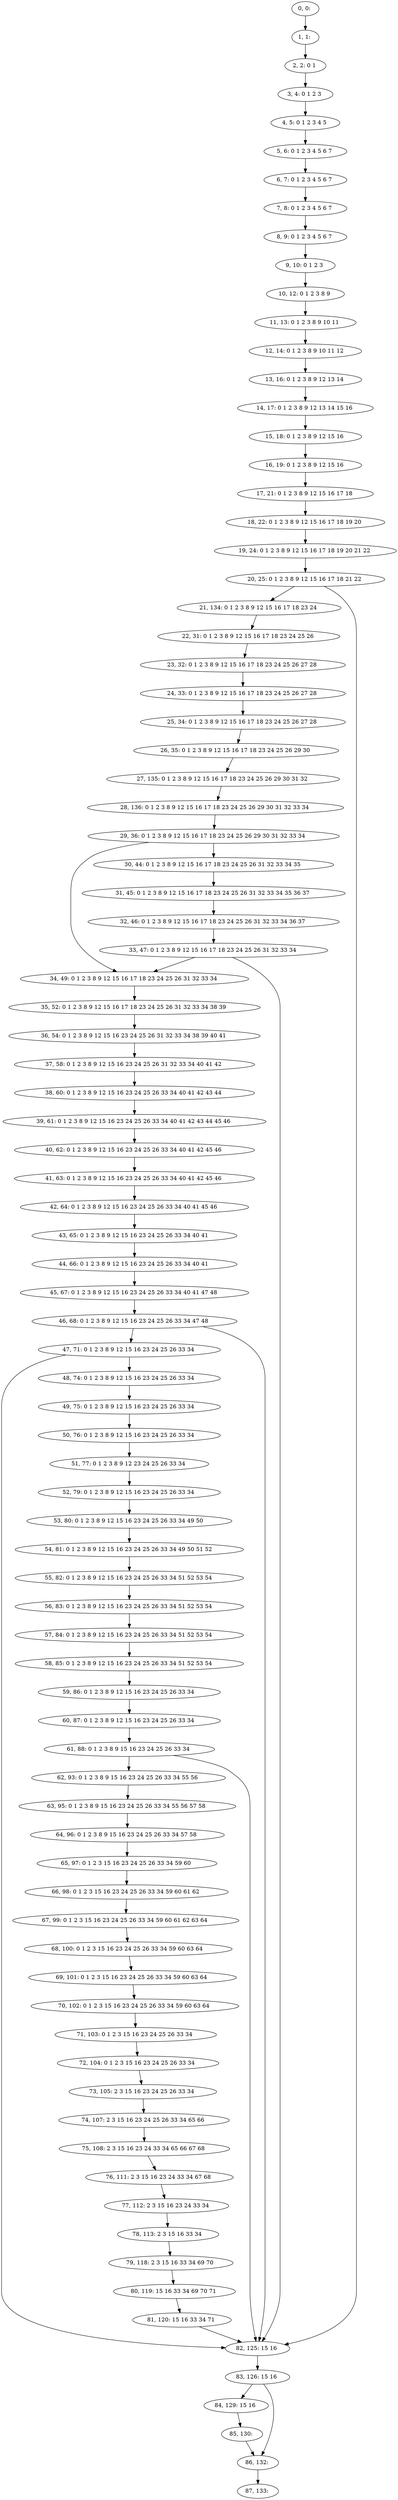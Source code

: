 digraph G {
0[label="0, 0: "];
1[label="1, 1: "];
2[label="2, 2: 0 1 "];
3[label="3, 4: 0 1 2 3 "];
4[label="4, 5: 0 1 2 3 4 5 "];
5[label="5, 6: 0 1 2 3 4 5 6 7 "];
6[label="6, 7: 0 1 2 3 4 5 6 7 "];
7[label="7, 8: 0 1 2 3 4 5 6 7 "];
8[label="8, 9: 0 1 2 3 4 5 6 7 "];
9[label="9, 10: 0 1 2 3 "];
10[label="10, 12: 0 1 2 3 8 9 "];
11[label="11, 13: 0 1 2 3 8 9 10 11 "];
12[label="12, 14: 0 1 2 3 8 9 10 11 12 "];
13[label="13, 16: 0 1 2 3 8 9 12 13 14 "];
14[label="14, 17: 0 1 2 3 8 9 12 13 14 15 16 "];
15[label="15, 18: 0 1 2 3 8 9 12 15 16 "];
16[label="16, 19: 0 1 2 3 8 9 12 15 16 "];
17[label="17, 21: 0 1 2 3 8 9 12 15 16 17 18 "];
18[label="18, 22: 0 1 2 3 8 9 12 15 16 17 18 19 20 "];
19[label="19, 24: 0 1 2 3 8 9 12 15 16 17 18 19 20 21 22 "];
20[label="20, 25: 0 1 2 3 8 9 12 15 16 17 18 21 22 "];
21[label="21, 134: 0 1 2 3 8 9 12 15 16 17 18 23 24 "];
22[label="22, 31: 0 1 2 3 8 9 12 15 16 17 18 23 24 25 26 "];
23[label="23, 32: 0 1 2 3 8 9 12 15 16 17 18 23 24 25 26 27 28 "];
24[label="24, 33: 0 1 2 3 8 9 12 15 16 17 18 23 24 25 26 27 28 "];
25[label="25, 34: 0 1 2 3 8 9 12 15 16 17 18 23 24 25 26 27 28 "];
26[label="26, 35: 0 1 2 3 8 9 12 15 16 17 18 23 24 25 26 29 30 "];
27[label="27, 135: 0 1 2 3 8 9 12 15 16 17 18 23 24 25 26 29 30 31 32 "];
28[label="28, 136: 0 1 2 3 8 9 12 15 16 17 18 23 24 25 26 29 30 31 32 33 34 "];
29[label="29, 36: 0 1 2 3 8 9 12 15 16 17 18 23 24 25 26 29 30 31 32 33 34 "];
30[label="30, 44: 0 1 2 3 8 9 12 15 16 17 18 23 24 25 26 31 32 33 34 35 "];
31[label="31, 45: 0 1 2 3 8 9 12 15 16 17 18 23 24 25 26 31 32 33 34 35 36 37 "];
32[label="32, 46: 0 1 2 3 8 9 12 15 16 17 18 23 24 25 26 31 32 33 34 36 37 "];
33[label="33, 47: 0 1 2 3 8 9 12 15 16 17 18 23 24 25 26 31 32 33 34 "];
34[label="34, 49: 0 1 2 3 8 9 12 15 16 17 18 23 24 25 26 31 32 33 34 "];
35[label="35, 52: 0 1 2 3 8 9 12 15 16 17 18 23 24 25 26 31 32 33 34 38 39 "];
36[label="36, 54: 0 1 2 3 8 9 12 15 16 23 24 25 26 31 32 33 34 38 39 40 41 "];
37[label="37, 58: 0 1 2 3 8 9 12 15 16 23 24 25 26 31 32 33 34 40 41 42 "];
38[label="38, 60: 0 1 2 3 8 9 12 15 16 23 24 25 26 33 34 40 41 42 43 44 "];
39[label="39, 61: 0 1 2 3 8 9 12 15 16 23 24 25 26 33 34 40 41 42 43 44 45 46 "];
40[label="40, 62: 0 1 2 3 8 9 12 15 16 23 24 25 26 33 34 40 41 42 45 46 "];
41[label="41, 63: 0 1 2 3 8 9 12 15 16 23 24 25 26 33 34 40 41 42 45 46 "];
42[label="42, 64: 0 1 2 3 8 9 12 15 16 23 24 25 26 33 34 40 41 45 46 "];
43[label="43, 65: 0 1 2 3 8 9 12 15 16 23 24 25 26 33 34 40 41 "];
44[label="44, 66: 0 1 2 3 8 9 12 15 16 23 24 25 26 33 34 40 41 "];
45[label="45, 67: 0 1 2 3 8 9 12 15 16 23 24 25 26 33 34 40 41 47 48 "];
46[label="46, 68: 0 1 2 3 8 9 12 15 16 23 24 25 26 33 34 47 48 "];
47[label="47, 71: 0 1 2 3 8 9 12 15 16 23 24 25 26 33 34 "];
48[label="48, 74: 0 1 2 3 8 9 12 15 16 23 24 25 26 33 34 "];
49[label="49, 75: 0 1 2 3 8 9 12 15 16 23 24 25 26 33 34 "];
50[label="50, 76: 0 1 2 3 8 9 12 15 16 23 24 25 26 33 34 "];
51[label="51, 77: 0 1 2 3 8 9 12 23 24 25 26 33 34 "];
52[label="52, 79: 0 1 2 3 8 9 12 15 16 23 24 25 26 33 34 "];
53[label="53, 80: 0 1 2 3 8 9 12 15 16 23 24 25 26 33 34 49 50 "];
54[label="54, 81: 0 1 2 3 8 9 12 15 16 23 24 25 26 33 34 49 50 51 52 "];
55[label="55, 82: 0 1 2 3 8 9 12 15 16 23 24 25 26 33 34 51 52 53 54 "];
56[label="56, 83: 0 1 2 3 8 9 12 15 16 23 24 25 26 33 34 51 52 53 54 "];
57[label="57, 84: 0 1 2 3 8 9 12 15 16 23 24 25 26 33 34 51 52 53 54 "];
58[label="58, 85: 0 1 2 3 8 9 12 15 16 23 24 25 26 33 34 51 52 53 54 "];
59[label="59, 86: 0 1 2 3 8 9 12 15 16 23 24 25 26 33 34 "];
60[label="60, 87: 0 1 2 3 8 9 12 15 16 23 24 25 26 33 34 "];
61[label="61, 88: 0 1 2 3 8 9 15 16 23 24 25 26 33 34 "];
62[label="62, 93: 0 1 2 3 8 9 15 16 23 24 25 26 33 34 55 56 "];
63[label="63, 95: 0 1 2 3 8 9 15 16 23 24 25 26 33 34 55 56 57 58 "];
64[label="64, 96: 0 1 2 3 8 9 15 16 23 24 25 26 33 34 57 58 "];
65[label="65, 97: 0 1 2 3 15 16 23 24 25 26 33 34 59 60 "];
66[label="66, 98: 0 1 2 3 15 16 23 24 25 26 33 34 59 60 61 62 "];
67[label="67, 99: 0 1 2 3 15 16 23 24 25 26 33 34 59 60 61 62 63 64 "];
68[label="68, 100: 0 1 2 3 15 16 23 24 25 26 33 34 59 60 63 64 "];
69[label="69, 101: 0 1 2 3 15 16 23 24 25 26 33 34 59 60 63 64 "];
70[label="70, 102: 0 1 2 3 15 16 23 24 25 26 33 34 59 60 63 64 "];
71[label="71, 103: 0 1 2 3 15 16 23 24 25 26 33 34 "];
72[label="72, 104: 0 1 2 3 15 16 23 24 25 26 33 34 "];
73[label="73, 105: 2 3 15 16 23 24 25 26 33 34 "];
74[label="74, 107: 2 3 15 16 23 24 25 26 33 34 65 66 "];
75[label="75, 108: 2 3 15 16 23 24 33 34 65 66 67 68 "];
76[label="76, 111: 2 3 15 16 23 24 33 34 67 68 "];
77[label="77, 112: 2 3 15 16 23 24 33 34 "];
78[label="78, 113: 2 3 15 16 33 34 "];
79[label="79, 118: 2 3 15 16 33 34 69 70 "];
80[label="80, 119: 15 16 33 34 69 70 71 "];
81[label="81, 120: 15 16 33 34 71 "];
82[label="82, 125: 15 16 "];
83[label="83, 126: 15 16 "];
84[label="84, 129: 15 16 "];
85[label="85, 130: "];
86[label="86, 132: "];
87[label="87, 133: "];
0->1 ;
1->2 ;
2->3 ;
3->4 ;
4->5 ;
5->6 ;
6->7 ;
7->8 ;
8->9 ;
9->10 ;
10->11 ;
11->12 ;
12->13 ;
13->14 ;
14->15 ;
15->16 ;
16->17 ;
17->18 ;
18->19 ;
19->20 ;
20->21 ;
20->82 ;
21->22 ;
22->23 ;
23->24 ;
24->25 ;
25->26 ;
26->27 ;
27->28 ;
28->29 ;
29->30 ;
29->34 ;
30->31 ;
31->32 ;
32->33 ;
33->34 ;
33->82 ;
34->35 ;
35->36 ;
36->37 ;
37->38 ;
38->39 ;
39->40 ;
40->41 ;
41->42 ;
42->43 ;
43->44 ;
44->45 ;
45->46 ;
46->47 ;
46->82 ;
47->48 ;
47->82 ;
48->49 ;
49->50 ;
50->51 ;
51->52 ;
52->53 ;
53->54 ;
54->55 ;
55->56 ;
56->57 ;
57->58 ;
58->59 ;
59->60 ;
60->61 ;
61->62 ;
61->82 ;
62->63 ;
63->64 ;
64->65 ;
65->66 ;
66->67 ;
67->68 ;
68->69 ;
69->70 ;
70->71 ;
71->72 ;
72->73 ;
73->74 ;
74->75 ;
75->76 ;
76->77 ;
77->78 ;
78->79 ;
79->80 ;
80->81 ;
81->82 ;
82->83 ;
83->84 ;
83->86 ;
84->85 ;
85->86 ;
86->87 ;
}

